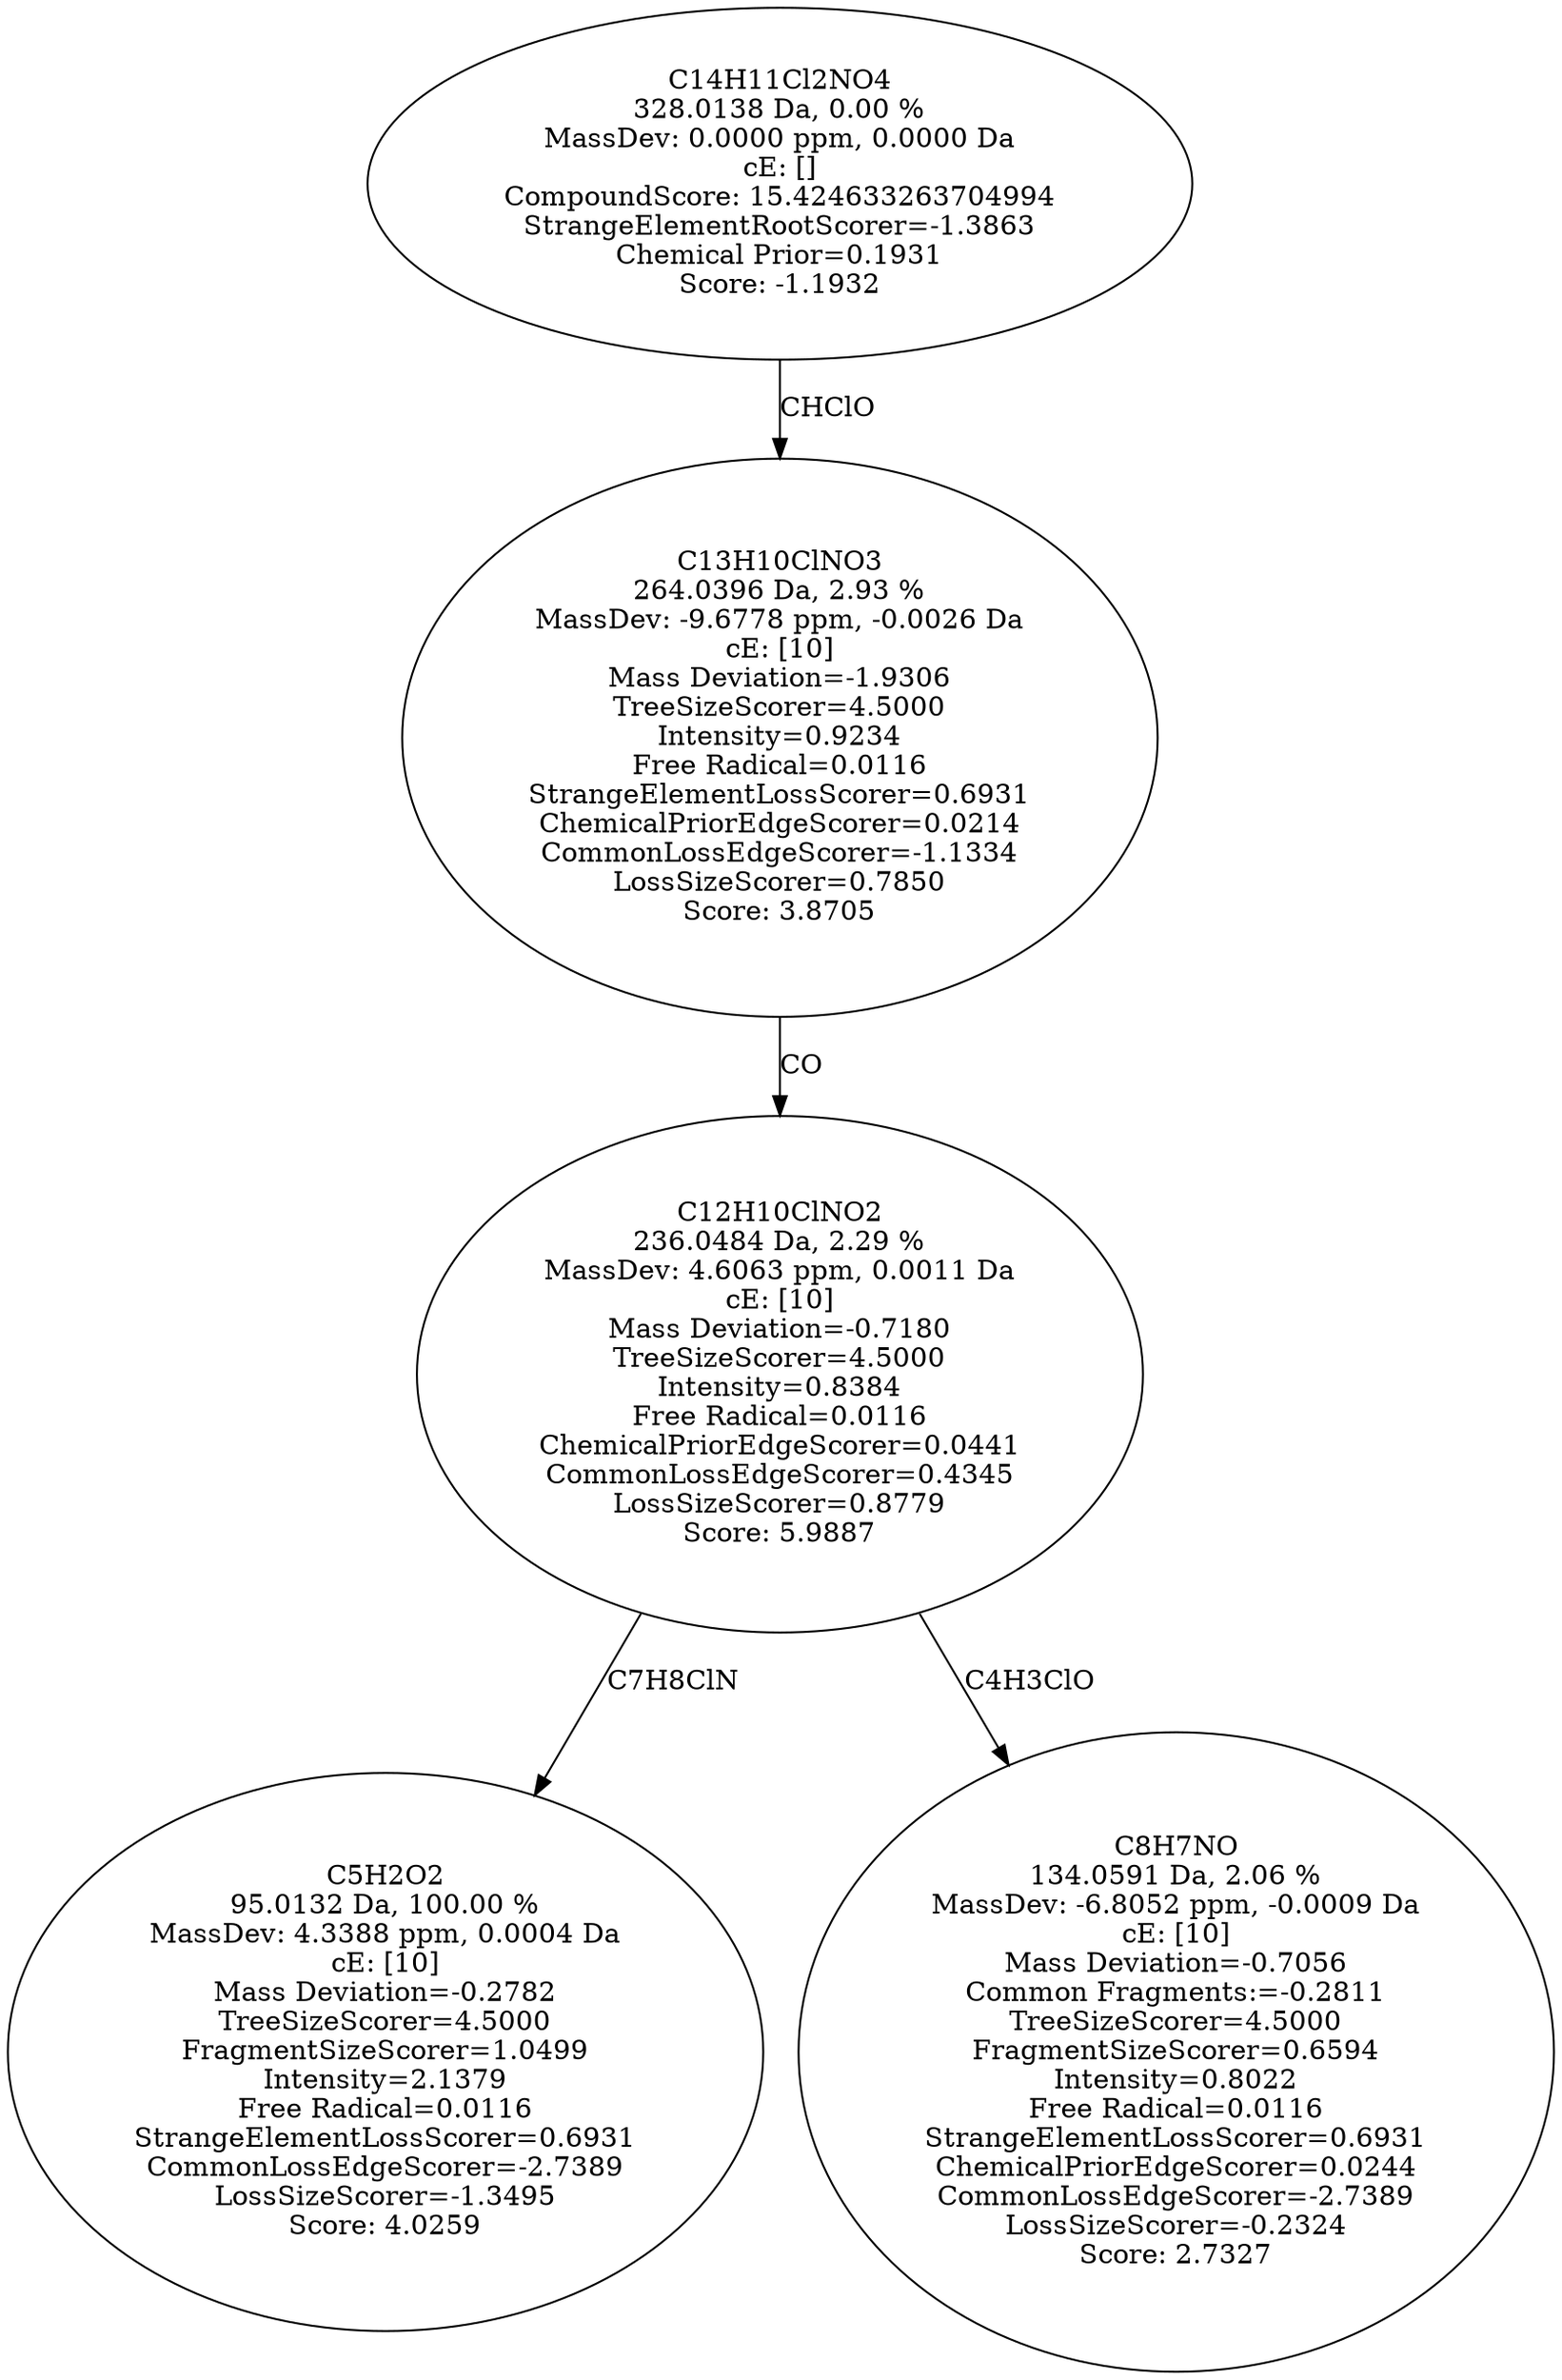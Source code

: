 strict digraph {
v1 [label="C5H2O2\n95.0132 Da, 100.00 %\nMassDev: 4.3388 ppm, 0.0004 Da\ncE: [10]\nMass Deviation=-0.2782\nTreeSizeScorer=4.5000\nFragmentSizeScorer=1.0499\nIntensity=2.1379\nFree Radical=0.0116\nStrangeElementLossScorer=0.6931\nCommonLossEdgeScorer=-2.7389\nLossSizeScorer=-1.3495\nScore: 4.0259"];
v2 [label="C8H7NO\n134.0591 Da, 2.06 %\nMassDev: -6.8052 ppm, -0.0009 Da\ncE: [10]\nMass Deviation=-0.7056\nCommon Fragments:=-0.2811\nTreeSizeScorer=4.5000\nFragmentSizeScorer=0.6594\nIntensity=0.8022\nFree Radical=0.0116\nStrangeElementLossScorer=0.6931\nChemicalPriorEdgeScorer=0.0244\nCommonLossEdgeScorer=-2.7389\nLossSizeScorer=-0.2324\nScore: 2.7327"];
v3 [label="C12H10ClNO2\n236.0484 Da, 2.29 %\nMassDev: 4.6063 ppm, 0.0011 Da\ncE: [10]\nMass Deviation=-0.7180\nTreeSizeScorer=4.5000\nIntensity=0.8384\nFree Radical=0.0116\nChemicalPriorEdgeScorer=0.0441\nCommonLossEdgeScorer=0.4345\nLossSizeScorer=0.8779\nScore: 5.9887"];
v4 [label="C13H10ClNO3\n264.0396 Da, 2.93 %\nMassDev: -9.6778 ppm, -0.0026 Da\ncE: [10]\nMass Deviation=-1.9306\nTreeSizeScorer=4.5000\nIntensity=0.9234\nFree Radical=0.0116\nStrangeElementLossScorer=0.6931\nChemicalPriorEdgeScorer=0.0214\nCommonLossEdgeScorer=-1.1334\nLossSizeScorer=0.7850\nScore: 3.8705"];
v5 [label="C14H11Cl2NO4\n328.0138 Da, 0.00 %\nMassDev: 0.0000 ppm, 0.0000 Da\ncE: []\nCompoundScore: 15.424633263704994\nStrangeElementRootScorer=-1.3863\nChemical Prior=0.1931\nScore: -1.1932"];
v3 -> v1 [label="C7H8ClN"];
v3 -> v2 [label="C4H3ClO"];
v4 -> v3 [label="CO"];
v5 -> v4 [label="CHClO"];
}